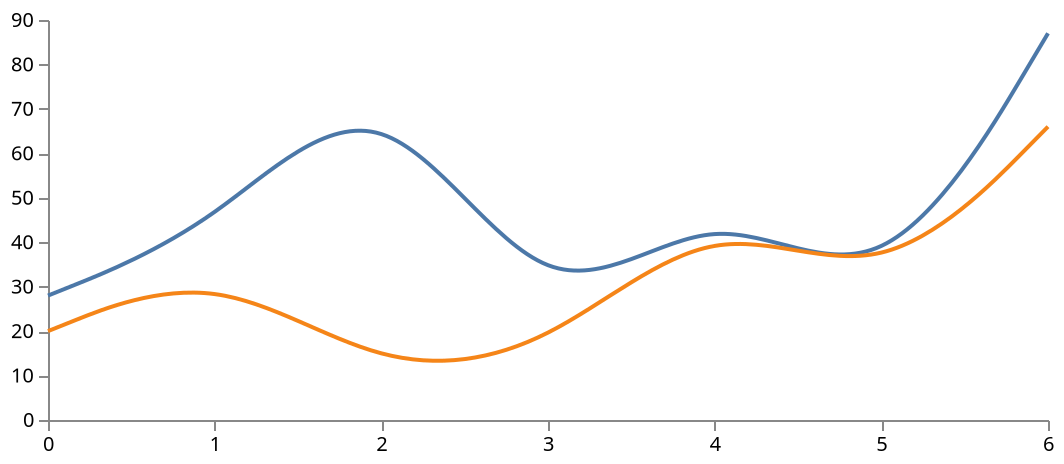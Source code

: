 {
    "$schema": "https://vega.github.io/schema/vega/v3.json",
    "width": 500,
    "height": 200,
    "padding": 5,
  
    "signals": [
      {
        "name": "interpolate",
        "value": "basis",
        "bind": {
          "input": "select",
          "options": [
            "basis",
            "cardinal",
            "catmull-rom",
            "linear",
            "monotone",
            "natural",
            "step",
            "step-after",
            "step-before"
          ]
        }
      }
    ],
  
    "data": [
      {
        "name": "table",
        "values": [
          {"x": 0, "y": 28, "c":0}, {"x": 0, "y": 20, "c":1},
          {"x": 1, "y": 43, "c":0}, {"x": 1, "y": 35, "c":1},
          {"x": 2, "y": 81, "c":0}, {"x": 2, "y": 10, "c":1},
          {"x": 3, "y": 19, "c":0}, {"x": 3, "y": 15, "c":1},
          {"x": 4, "y": 52, "c":0}, {"x": 4, "y": 48, "c":1},
          {"x": 5, "y": 24, "c":0}, {"x": 5, "y": 28, "c":1},
          {"x": 6, "y": 87, "c":0}, {"x": 6, "y": 66, "c":1}
        ]
      }
    ],
  
    "scales": [
      {
        "name": "x",
        "type": "point",
        "range": "width",
        "domain": {"data": "table", "field": "x"}
      },
      {
        "name": "y",
        "type": "linear",
        "range": "height",
        "nice": true,
        "zero": true,
        "domain": {"data": "table", "field": "y"}
      },
      {
        "name": "color",
        "type": "ordinal",
        "range": "category",
        "domain": {"data": "table", "field": "c"}
      }
    ],
  
    "axes": [
      {"orient": "bottom", "scale": "x"},
      {"orient": "left", "scale": "y"}
    ],
  
    "marks": [
      {
        "type": "group",
        "from": {
          "facet": {
            "name": "series",
            "data": "table",
            "groupby": "c"
          }
        },
        "marks": [
          {
            "type": "line",
            "from": {"data": "series"},
            "encode": {
              "enter": {
                "x": {"scale": "x", "field": "x"},
                "y": {"scale": "y", "field": "y"},
                "stroke": {"scale": "color", "field": "c"},
                "strokeWidth": {"value": 2}
              },
              "update": {
                "interpolate": {"signal": "interpolate"},
                "fillOpacity": {"value": 1}
              },
              "hover": {
                "fillOpacity": {"value": 0.5}
              }
            }
          }
        ]
      }
    ]
  }
  